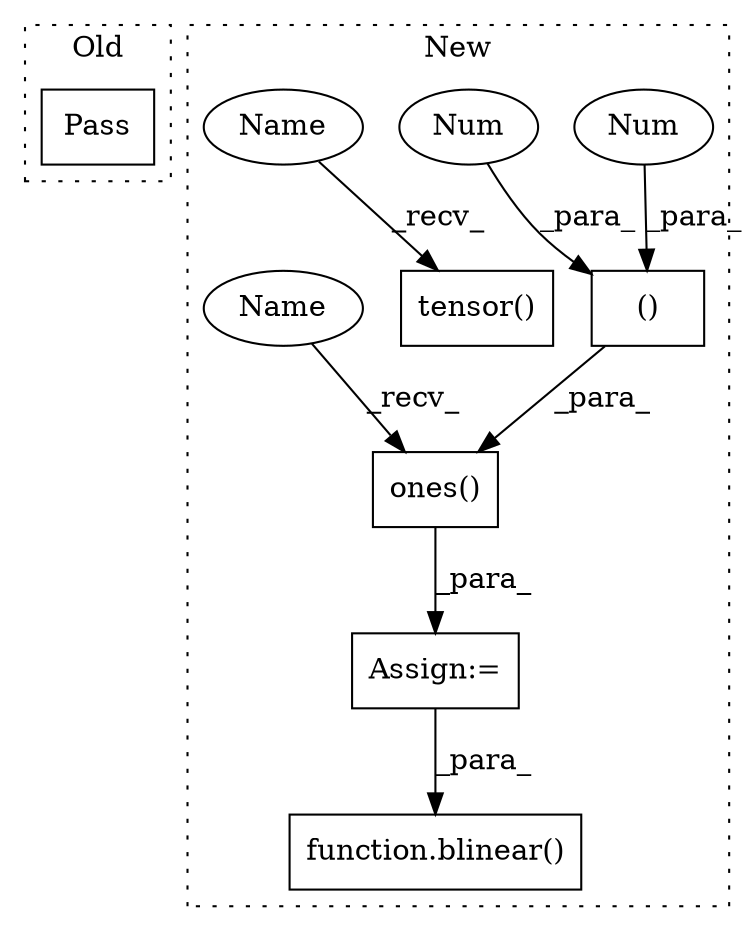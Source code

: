 digraph G {
subgraph cluster0 {
1 [label="Pass" a="62" s="531" l="4" shape="box"];
label = "Old";
style="dotted";
}
subgraph cluster1 {
2 [label="function.blinear()" a="75" s="1230,1245" l="8,1" shape="box"];
3 [label="()" a="54" s="1197" l="4" shape="box"];
4 [label="ones()" a="75" s="1184,1202" l="11,1" shape="box"];
5 [label="tensor()" a="75" s="1396,1413" l="13,1" shape="box"];
6 [label="Num" a="76" s="1199" l="2" shape="ellipse"];
7 [label="Num" a="76" s="1196" l="1" shape="ellipse"];
8 [label="Assign:=" a="68" s="1181" l="3" shape="box"];
9 [label="Name" a="87" s="1396" l="5" shape="ellipse"];
10 [label="Name" a="87" s="1184" l="5" shape="ellipse"];
label = "New";
style="dotted";
}
3 -> 4 [label="_para_"];
4 -> 8 [label="_para_"];
6 -> 3 [label="_para_"];
7 -> 3 [label="_para_"];
8 -> 2 [label="_para_"];
9 -> 5 [label="_recv_"];
10 -> 4 [label="_recv_"];
}